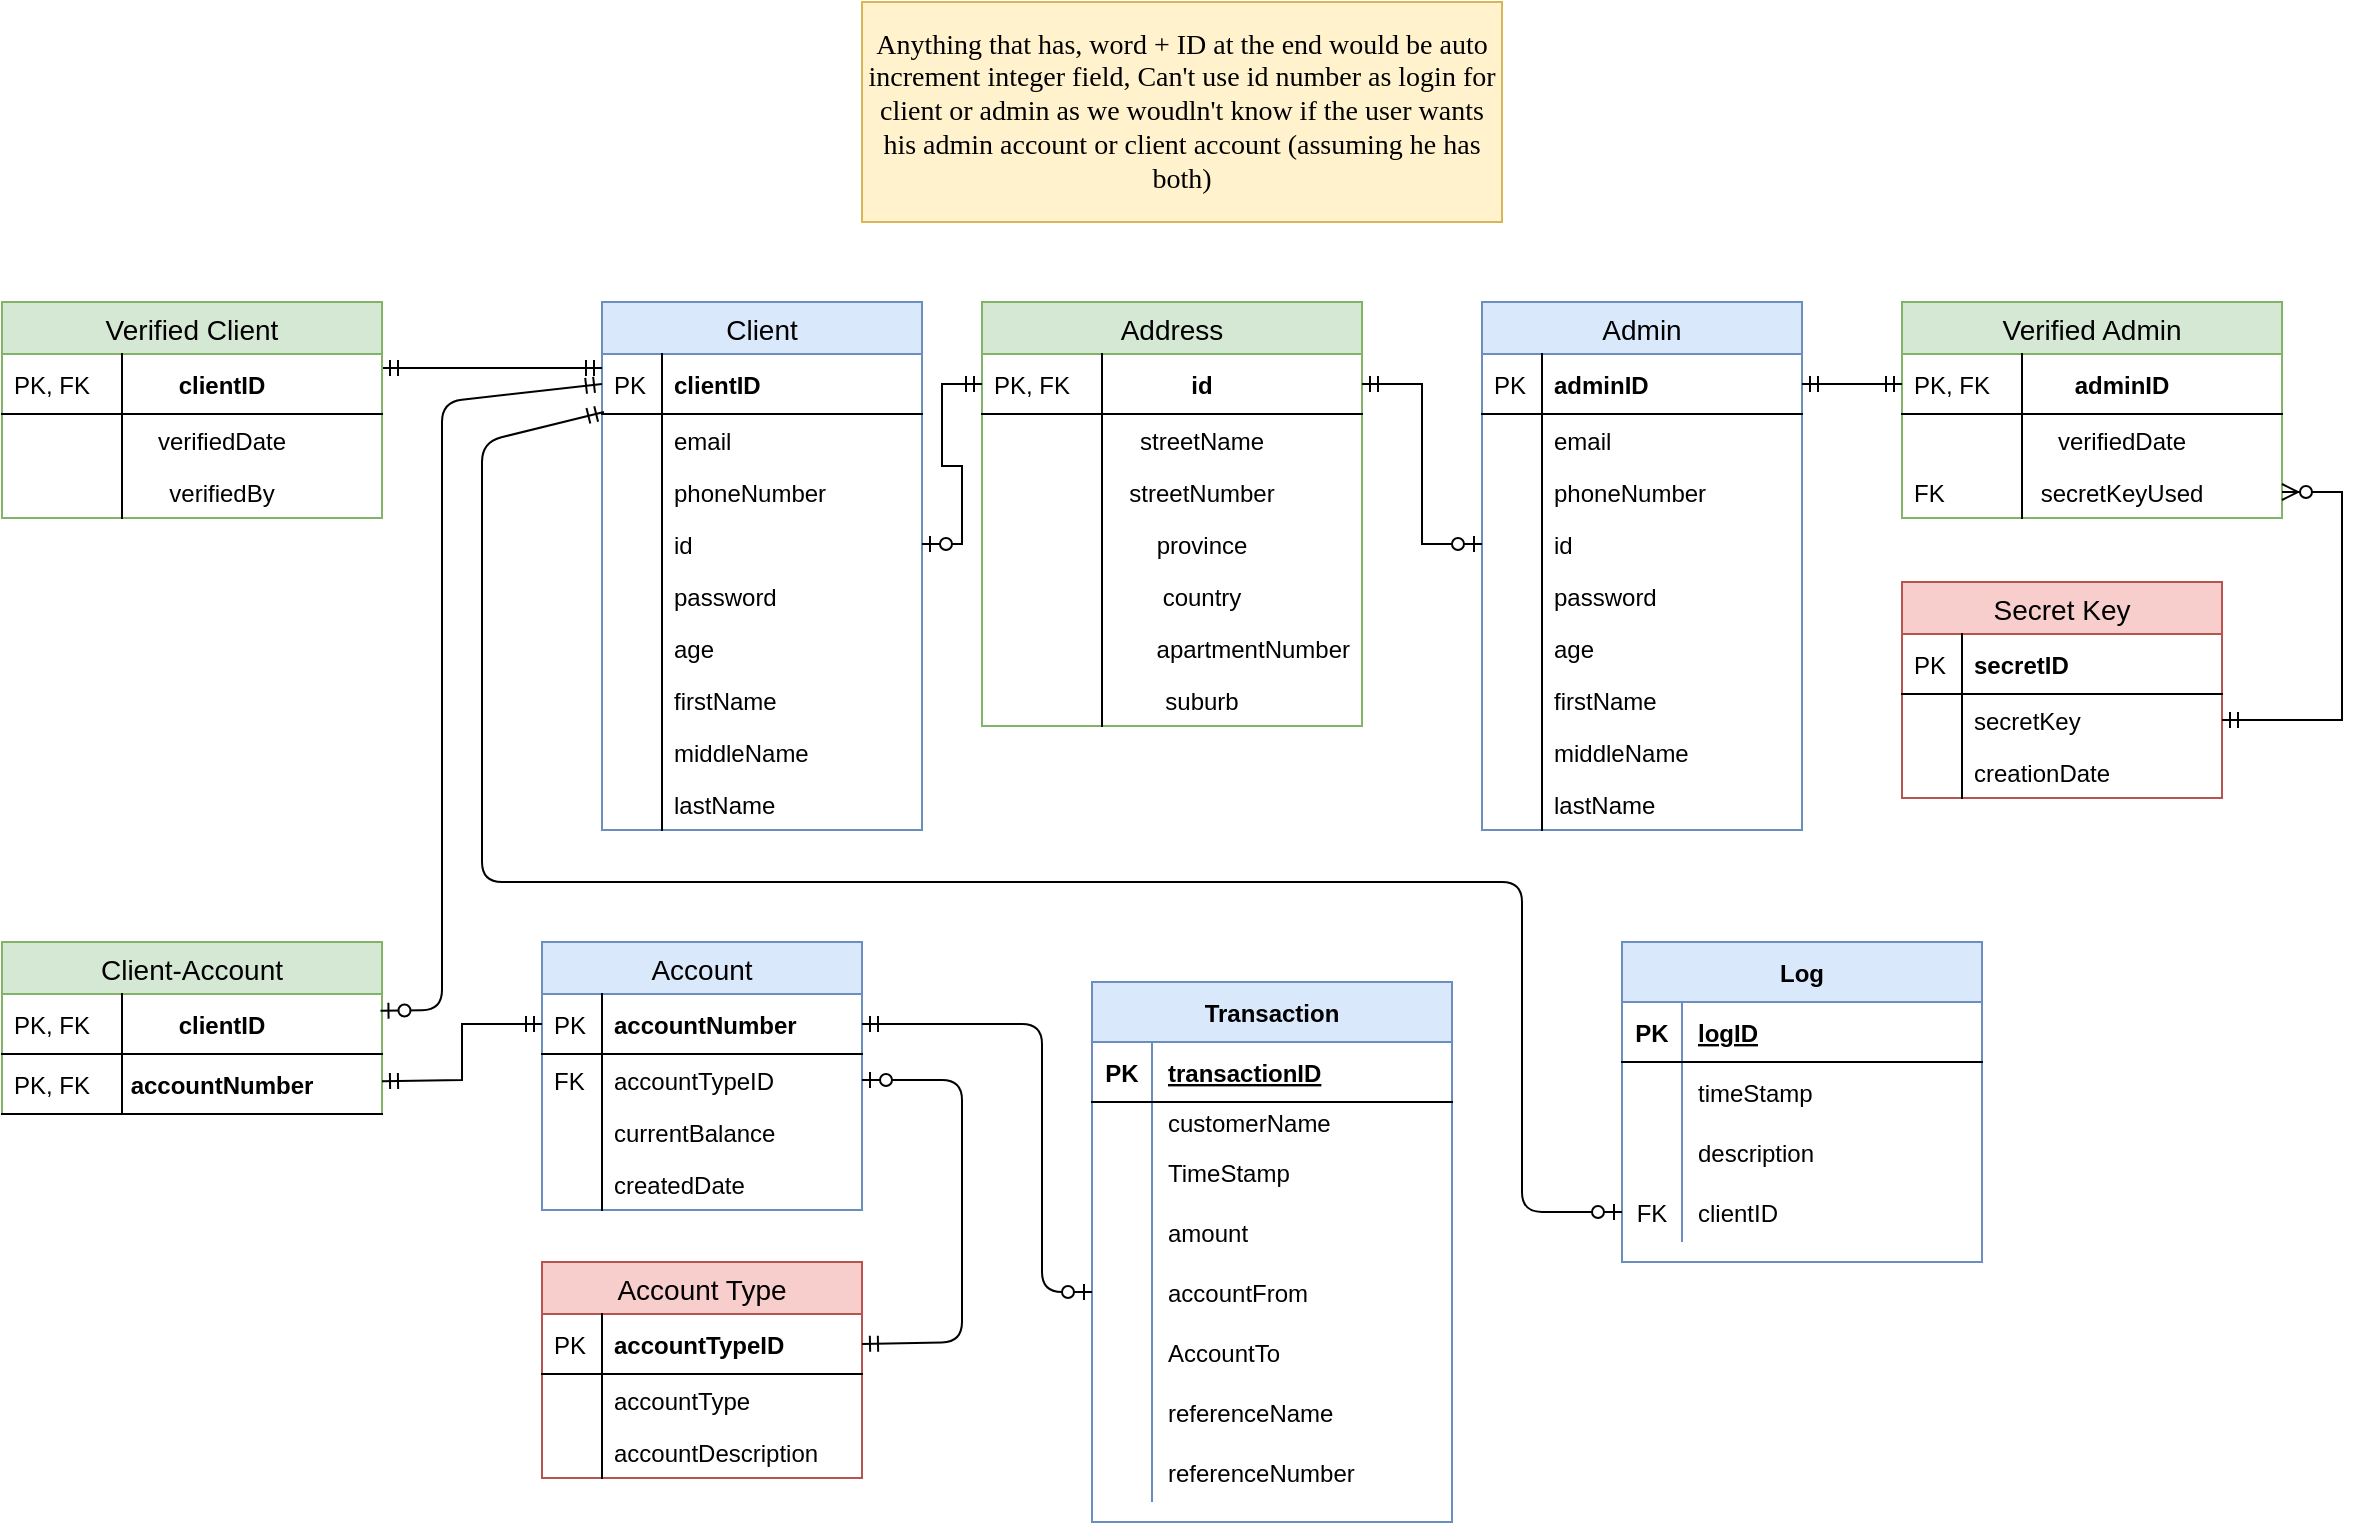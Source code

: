 <mxfile version="14.7.0" type="device"><diagram id="rlhbWHCO26YLHQ6rnHxe" name="Page-1"><mxGraphModel dx="1718" dy="1582" grid="1" gridSize="10" guides="1" tooltips="1" connect="1" arrows="1" fold="1" page="1" pageScale="1" pageWidth="850" pageHeight="1100" math="0" shadow="0"><root><mxCell id="0"/><mxCell id="1" parent="0"/><mxCell id="qeu22EVPY_Uh3PlNuSj2-2" value="Client" style="swimlane;fontStyle=0;childLayout=stackLayout;horizontal=1;startSize=26;fillColor=#dae8fc;horizontalStack=0;resizeParent=1;resizeParentMax=0;resizeLast=0;collapsible=1;marginBottom=0;swimlaneFillColor=#ffffff;align=center;fontSize=14;strokeColor=#6c8ebf;" parent="1" vertex="1"><mxGeometry x="90" y="110" width="160" height="264" as="geometry"/></mxCell><mxCell id="qeu22EVPY_Uh3PlNuSj2-3" value="clientID" style="shape=partialRectangle;top=0;left=0;right=0;bottom=1;align=left;verticalAlign=middle;fillColor=none;spacingLeft=34;spacingRight=4;overflow=hidden;rotatable=0;points=[[0,0.5],[1,0.5]];portConstraint=eastwest;dropTarget=0;fontStyle=1;fontSize=12;" parent="qeu22EVPY_Uh3PlNuSj2-2" vertex="1"><mxGeometry y="26" width="160" height="30" as="geometry"/></mxCell><mxCell id="qeu22EVPY_Uh3PlNuSj2-4" value="PK" style="shape=partialRectangle;top=0;left=0;bottom=0;fillColor=none;align=left;verticalAlign=middle;spacingLeft=4;spacingRight=4;overflow=hidden;rotatable=0;points=[];portConstraint=eastwest;part=1;fontSize=12;" parent="qeu22EVPY_Uh3PlNuSj2-3" vertex="1" connectable="0"><mxGeometry width="30" height="30" as="geometry"/></mxCell><mxCell id="qeu22EVPY_Uh3PlNuSj2-5" value="email" style="shape=partialRectangle;top=0;left=0;right=0;bottom=0;align=left;verticalAlign=top;fillColor=none;spacingLeft=34;spacingRight=4;overflow=hidden;rotatable=0;points=[[0,0.5],[1,0.5]];portConstraint=eastwest;dropTarget=0;fontSize=12;" parent="qeu22EVPY_Uh3PlNuSj2-2" vertex="1"><mxGeometry y="56" width="160" height="26" as="geometry"/></mxCell><mxCell id="qeu22EVPY_Uh3PlNuSj2-6" value="" style="shape=partialRectangle;top=0;left=0;bottom=0;fillColor=none;align=left;verticalAlign=top;spacingLeft=4;spacingRight=4;overflow=hidden;rotatable=0;points=[];portConstraint=eastwest;part=1;fontSize=12;" parent="qeu22EVPY_Uh3PlNuSj2-5" vertex="1" connectable="0"><mxGeometry width="30" height="26" as="geometry"/></mxCell><mxCell id="qeu22EVPY_Uh3PlNuSj2-125" value="phoneNumber" style="shape=partialRectangle;top=0;left=0;right=0;bottom=0;align=left;verticalAlign=top;fillColor=none;spacingLeft=34;spacingRight=4;overflow=hidden;rotatable=0;points=[[0,0.5],[1,0.5]];portConstraint=eastwest;dropTarget=0;fontSize=12;" parent="qeu22EVPY_Uh3PlNuSj2-2" vertex="1"><mxGeometry y="82" width="160" height="26" as="geometry"/></mxCell><mxCell id="qeu22EVPY_Uh3PlNuSj2-126" value="" style="shape=partialRectangle;top=0;left=0;bottom=0;fillColor=none;align=left;verticalAlign=top;spacingLeft=4;spacingRight=4;overflow=hidden;rotatable=0;points=[];portConstraint=eastwest;part=1;fontSize=12;" parent="qeu22EVPY_Uh3PlNuSj2-125" vertex="1" connectable="0"><mxGeometry width="30" height="26" as="geometry"/></mxCell><mxCell id="qeu22EVPY_Uh3PlNuSj2-7" value="id" style="shape=partialRectangle;top=0;left=0;right=0;bottom=0;align=left;verticalAlign=top;fillColor=none;spacingLeft=34;spacingRight=4;overflow=hidden;rotatable=0;points=[[0,0.5],[1,0.5]];portConstraint=eastwest;dropTarget=0;fontSize=12;" parent="qeu22EVPY_Uh3PlNuSj2-2" vertex="1"><mxGeometry y="108" width="160" height="26" as="geometry"/></mxCell><mxCell id="qeu22EVPY_Uh3PlNuSj2-8" value="" style="shape=partialRectangle;top=0;left=0;bottom=0;fillColor=none;align=left;verticalAlign=top;spacingLeft=4;spacingRight=4;overflow=hidden;rotatable=0;points=[];portConstraint=eastwest;part=1;fontSize=12;" parent="qeu22EVPY_Uh3PlNuSj2-7" vertex="1" connectable="0"><mxGeometry width="30" height="26" as="geometry"/></mxCell><mxCell id="qeu22EVPY_Uh3PlNuSj2-9" value="password&#10;" style="shape=partialRectangle;top=0;left=0;right=0;bottom=0;align=left;verticalAlign=top;fillColor=none;spacingLeft=34;spacingRight=4;overflow=hidden;rotatable=0;points=[[0,0.5],[1,0.5]];portConstraint=eastwest;dropTarget=0;fontSize=12;" parent="qeu22EVPY_Uh3PlNuSj2-2" vertex="1"><mxGeometry y="134" width="160" height="26" as="geometry"/></mxCell><mxCell id="qeu22EVPY_Uh3PlNuSj2-10" value="" style="shape=partialRectangle;top=0;left=0;bottom=0;fillColor=none;align=left;verticalAlign=top;spacingLeft=4;spacingRight=4;overflow=hidden;rotatable=0;points=[];portConstraint=eastwest;part=1;fontSize=12;" parent="qeu22EVPY_Uh3PlNuSj2-9" vertex="1" connectable="0"><mxGeometry width="30" height="26" as="geometry"/></mxCell><mxCell id="qeu22EVPY_Uh3PlNuSj2-13" value="age" style="shape=partialRectangle;top=0;left=0;right=0;bottom=0;align=left;verticalAlign=top;fillColor=none;spacingLeft=34;spacingRight=4;overflow=hidden;rotatable=0;points=[[0,0.5],[1,0.5]];portConstraint=eastwest;dropTarget=0;fontSize=12;" parent="qeu22EVPY_Uh3PlNuSj2-2" vertex="1"><mxGeometry y="160" width="160" height="26" as="geometry"/></mxCell><mxCell id="qeu22EVPY_Uh3PlNuSj2-14" value="" style="shape=partialRectangle;top=0;left=0;bottom=0;fillColor=none;align=left;verticalAlign=top;spacingLeft=4;spacingRight=4;overflow=hidden;rotatable=0;points=[];portConstraint=eastwest;part=1;fontSize=12;" parent="qeu22EVPY_Uh3PlNuSj2-13" vertex="1" connectable="0"><mxGeometry width="30" height="26" as="geometry"/></mxCell><mxCell id="qeu22EVPY_Uh3PlNuSj2-15" value="firstName" style="shape=partialRectangle;top=0;left=0;right=0;bottom=0;align=left;verticalAlign=top;fillColor=none;spacingLeft=34;spacingRight=4;overflow=hidden;rotatable=0;points=[[0,0.5],[1,0.5]];portConstraint=eastwest;dropTarget=0;fontSize=12;" parent="qeu22EVPY_Uh3PlNuSj2-2" vertex="1"><mxGeometry y="186" width="160" height="26" as="geometry"/></mxCell><mxCell id="qeu22EVPY_Uh3PlNuSj2-16" value="" style="shape=partialRectangle;top=0;left=0;bottom=0;fillColor=none;align=left;verticalAlign=top;spacingLeft=4;spacingRight=4;overflow=hidden;rotatable=0;points=[];portConstraint=eastwest;part=1;fontSize=12;" parent="qeu22EVPY_Uh3PlNuSj2-15" vertex="1" connectable="0"><mxGeometry width="30" height="26" as="geometry"/></mxCell><mxCell id="qeu22EVPY_Uh3PlNuSj2-17" value="middleName" style="shape=partialRectangle;top=0;left=0;right=0;bottom=0;align=left;verticalAlign=top;fillColor=none;spacingLeft=34;spacingRight=4;overflow=hidden;rotatable=0;points=[[0,0.5],[1,0.5]];portConstraint=eastwest;dropTarget=0;fontSize=12;" parent="qeu22EVPY_Uh3PlNuSj2-2" vertex="1"><mxGeometry y="212" width="160" height="26" as="geometry"/></mxCell><mxCell id="qeu22EVPY_Uh3PlNuSj2-18" value="" style="shape=partialRectangle;top=0;left=0;bottom=0;fillColor=none;align=left;verticalAlign=top;spacingLeft=4;spacingRight=4;overflow=hidden;rotatable=0;points=[];portConstraint=eastwest;part=1;fontSize=12;" parent="qeu22EVPY_Uh3PlNuSj2-17" vertex="1" connectable="0"><mxGeometry width="30" height="26" as="geometry"/></mxCell><mxCell id="qeu22EVPY_Uh3PlNuSj2-19" value="lastName" style="shape=partialRectangle;top=0;left=0;right=0;bottom=0;align=left;verticalAlign=top;fillColor=none;spacingLeft=34;spacingRight=4;overflow=hidden;rotatable=0;points=[[0,0.5],[1,0.5]];portConstraint=eastwest;dropTarget=0;fontSize=12;" parent="qeu22EVPY_Uh3PlNuSj2-2" vertex="1"><mxGeometry y="238" width="160" height="26" as="geometry"/></mxCell><mxCell id="qeu22EVPY_Uh3PlNuSj2-20" value="" style="shape=partialRectangle;top=0;left=0;bottom=0;fillColor=none;align=left;verticalAlign=top;spacingLeft=4;spacingRight=4;overflow=hidden;rotatable=0;points=[];portConstraint=eastwest;part=1;fontSize=12;" parent="qeu22EVPY_Uh3PlNuSj2-19" vertex="1" connectable="0"><mxGeometry width="30" height="26" as="geometry"/></mxCell><mxCell id="qeu22EVPY_Uh3PlNuSj2-21" value="Address" style="swimlane;fontStyle=0;childLayout=stackLayout;horizontal=1;startSize=26;fillColor=#d5e8d4;horizontalStack=0;resizeParent=1;resizeParentMax=0;resizeLast=0;collapsible=1;marginBottom=0;swimlaneFillColor=#ffffff;align=center;fontSize=14;strokeColor=#82b366;" parent="1" vertex="1"><mxGeometry x="280" y="110" width="190" height="212" as="geometry"/></mxCell><mxCell id="qeu22EVPY_Uh3PlNuSj2-22" value="id" style="shape=partialRectangle;top=0;left=0;right=0;bottom=1;align=center;verticalAlign=middle;fillColor=none;spacingLeft=34;spacingRight=4;overflow=hidden;rotatable=0;points=[[0,0.5],[1,0.5]];portConstraint=eastwest;dropTarget=0;fontStyle=1;fontSize=12;" parent="qeu22EVPY_Uh3PlNuSj2-21" vertex="1"><mxGeometry y="26" width="190" height="30" as="geometry"/></mxCell><mxCell id="qeu22EVPY_Uh3PlNuSj2-23" value="PK, FK" style="shape=partialRectangle;top=0;left=0;bottom=0;fillColor=none;align=left;verticalAlign=middle;spacingLeft=4;spacingRight=4;overflow=hidden;rotatable=0;points=[];portConstraint=eastwest;part=1;fontSize=12;" parent="qeu22EVPY_Uh3PlNuSj2-22" vertex="1" connectable="0"><mxGeometry width="60" height="30" as="geometry"/></mxCell><mxCell id="qeu22EVPY_Uh3PlNuSj2-24" value="streetName&#10;" style="shape=partialRectangle;top=0;left=0;right=0;bottom=0;align=center;verticalAlign=top;fillColor=none;spacingLeft=34;spacingRight=4;overflow=hidden;rotatable=0;points=[[0,0.5],[1,0.5]];portConstraint=eastwest;dropTarget=0;fontSize=12;" parent="qeu22EVPY_Uh3PlNuSj2-21" vertex="1"><mxGeometry y="56" width="190" height="26" as="geometry"/></mxCell><mxCell id="qeu22EVPY_Uh3PlNuSj2-25" value="" style="shape=partialRectangle;top=0;left=0;bottom=0;fillColor=none;align=left;verticalAlign=top;spacingLeft=4;spacingRight=4;overflow=hidden;rotatable=0;points=[];portConstraint=eastwest;part=1;fontSize=12;" parent="qeu22EVPY_Uh3PlNuSj2-24" vertex="1" connectable="0"><mxGeometry width="60" height="26" as="geometry"/></mxCell><mxCell id="qeu22EVPY_Uh3PlNuSj2-43" value="streetNumber" style="shape=partialRectangle;top=0;left=0;right=0;bottom=0;align=center;verticalAlign=top;fillColor=none;spacingLeft=34;spacingRight=4;overflow=hidden;rotatable=0;points=[[0,0.5],[1,0.5]];portConstraint=eastwest;dropTarget=0;fontSize=12;" parent="qeu22EVPY_Uh3PlNuSj2-21" vertex="1"><mxGeometry y="82" width="190" height="26" as="geometry"/></mxCell><mxCell id="qeu22EVPY_Uh3PlNuSj2-44" value="" style="shape=partialRectangle;top=0;left=0;bottom=0;fillColor=none;align=left;verticalAlign=top;spacingLeft=4;spacingRight=4;overflow=hidden;rotatable=0;points=[];portConstraint=eastwest;part=1;fontSize=12;" parent="qeu22EVPY_Uh3PlNuSj2-43" vertex="1" connectable="0"><mxGeometry width="60" height="26" as="geometry"/></mxCell><mxCell id="qeu22EVPY_Uh3PlNuSj2-45" value="province" style="shape=partialRectangle;top=0;left=0;right=0;bottom=0;align=center;verticalAlign=top;fillColor=none;spacingLeft=34;spacingRight=4;overflow=hidden;rotatable=0;points=[[0,0.5],[1,0.5]];portConstraint=eastwest;dropTarget=0;fontSize=12;" parent="qeu22EVPY_Uh3PlNuSj2-21" vertex="1"><mxGeometry y="108" width="190" height="26" as="geometry"/></mxCell><mxCell id="qeu22EVPY_Uh3PlNuSj2-46" value="" style="shape=partialRectangle;top=0;left=0;bottom=0;fillColor=none;align=left;verticalAlign=top;spacingLeft=4;spacingRight=4;overflow=hidden;rotatable=0;points=[];portConstraint=eastwest;part=1;fontSize=12;" parent="qeu22EVPY_Uh3PlNuSj2-45" vertex="1" connectable="0"><mxGeometry width="60" height="26" as="geometry"/></mxCell><mxCell id="qeu22EVPY_Uh3PlNuSj2-47" value="country" style="shape=partialRectangle;top=0;left=0;right=0;bottom=0;align=center;verticalAlign=top;fillColor=none;spacingLeft=34;spacingRight=4;overflow=hidden;rotatable=0;points=[[0,0.5],[1,0.5]];portConstraint=eastwest;dropTarget=0;fontSize=12;" parent="qeu22EVPY_Uh3PlNuSj2-21" vertex="1"><mxGeometry y="134" width="190" height="26" as="geometry"/></mxCell><mxCell id="qeu22EVPY_Uh3PlNuSj2-48" value="" style="shape=partialRectangle;top=0;left=0;bottom=0;fillColor=none;align=left;verticalAlign=top;spacingLeft=4;spacingRight=4;overflow=hidden;rotatable=0;points=[];portConstraint=eastwest;part=1;fontSize=12;" parent="qeu22EVPY_Uh3PlNuSj2-47" vertex="1" connectable="0"><mxGeometry width="60" height="26" as="geometry"/></mxCell><mxCell id="qeu22EVPY_Uh3PlNuSj2-49" value="apartmentNumber" style="shape=partialRectangle;top=0;left=0;right=0;bottom=0;align=right;verticalAlign=top;fillColor=none;spacingLeft=34;spacingRight=4;overflow=hidden;rotatable=0;points=[[0,0.5],[1,0.5]];portConstraint=eastwest;dropTarget=0;fontSize=12;" parent="qeu22EVPY_Uh3PlNuSj2-21" vertex="1"><mxGeometry y="160" width="190" height="26" as="geometry"/></mxCell><mxCell id="qeu22EVPY_Uh3PlNuSj2-50" value="" style="shape=partialRectangle;top=0;left=0;bottom=0;fillColor=none;align=left;verticalAlign=top;spacingLeft=4;spacingRight=4;overflow=hidden;rotatable=0;points=[];portConstraint=eastwest;part=1;fontSize=12;" parent="qeu22EVPY_Uh3PlNuSj2-49" vertex="1" connectable="0"><mxGeometry width="60" height="26" as="geometry"/></mxCell><mxCell id="5GIPRN6ukvB4GxoB2Iz9-3" value="suburb" style="shape=partialRectangle;top=0;left=0;right=0;bottom=0;align=center;verticalAlign=top;fillColor=none;spacingLeft=34;spacingRight=4;overflow=hidden;rotatable=0;points=[[0,0.5],[1,0.5]];portConstraint=eastwest;dropTarget=0;fontSize=12;" parent="qeu22EVPY_Uh3PlNuSj2-21" vertex="1"><mxGeometry y="186" width="190" height="26" as="geometry"/></mxCell><mxCell id="5GIPRN6ukvB4GxoB2Iz9-4" value="" style="shape=partialRectangle;top=0;left=0;bottom=0;fillColor=none;align=left;verticalAlign=top;spacingLeft=4;spacingRight=4;overflow=hidden;rotatable=0;points=[];portConstraint=eastwest;part=1;fontSize=12;" parent="5GIPRN6ukvB4GxoB2Iz9-3" vertex="1" connectable="0"><mxGeometry width="60" height="26" as="geometry"/></mxCell><mxCell id="qeu22EVPY_Uh3PlNuSj2-40" style="edgeStyle=orthogonalEdgeStyle;rounded=0;orthogonalLoop=1;jettySize=auto;html=1;entryX=0;entryY=0.5;entryDx=0;entryDy=0;endArrow=ERmandOne;endFill=0;startArrow=ERzeroToOne;startFill=1;" parent="1" source="qeu22EVPY_Uh3PlNuSj2-7" target="qeu22EVPY_Uh3PlNuSj2-22" edge="1"><mxGeometry relative="1" as="geometry"/></mxCell><mxCell id="qeu22EVPY_Uh3PlNuSj2-51" value="Admin" style="swimlane;fontStyle=0;childLayout=stackLayout;horizontal=1;startSize=26;fillColor=#dae8fc;horizontalStack=0;resizeParent=1;resizeParentMax=0;resizeLast=0;collapsible=1;marginBottom=0;swimlaneFillColor=#ffffff;align=center;fontSize=14;strokeColor=#6c8ebf;" parent="1" vertex="1"><mxGeometry x="530" y="110" width="160" height="264" as="geometry"/></mxCell><mxCell id="qeu22EVPY_Uh3PlNuSj2-52" value="adminID" style="shape=partialRectangle;top=0;left=0;right=0;bottom=1;align=left;verticalAlign=middle;fillColor=none;spacingLeft=34;spacingRight=4;overflow=hidden;rotatable=0;points=[[0,0.5],[1,0.5]];portConstraint=eastwest;dropTarget=0;fontStyle=1;fontSize=12;" parent="qeu22EVPY_Uh3PlNuSj2-51" vertex="1"><mxGeometry y="26" width="160" height="30" as="geometry"/></mxCell><mxCell id="qeu22EVPY_Uh3PlNuSj2-53" value="PK" style="shape=partialRectangle;top=0;left=0;bottom=0;fillColor=none;align=left;verticalAlign=middle;spacingLeft=4;spacingRight=4;overflow=hidden;rotatable=0;points=[];portConstraint=eastwest;part=1;fontSize=12;" parent="qeu22EVPY_Uh3PlNuSj2-52" vertex="1" connectable="0"><mxGeometry width="30" height="30" as="geometry"/></mxCell><mxCell id="qeu22EVPY_Uh3PlNuSj2-54" value="email" style="shape=partialRectangle;top=0;left=0;right=0;bottom=0;align=left;verticalAlign=top;fillColor=none;spacingLeft=34;spacingRight=4;overflow=hidden;rotatable=0;points=[[0,0.5],[1,0.5]];portConstraint=eastwest;dropTarget=0;fontSize=12;" parent="qeu22EVPY_Uh3PlNuSj2-51" vertex="1"><mxGeometry y="56" width="160" height="26" as="geometry"/></mxCell><mxCell id="qeu22EVPY_Uh3PlNuSj2-55" value="" style="shape=partialRectangle;top=0;left=0;bottom=0;fillColor=none;align=left;verticalAlign=top;spacingLeft=4;spacingRight=4;overflow=hidden;rotatable=0;points=[];portConstraint=eastwest;part=1;fontSize=12;" parent="qeu22EVPY_Uh3PlNuSj2-54" vertex="1" connectable="0"><mxGeometry width="30" height="26" as="geometry"/></mxCell><mxCell id="qeu22EVPY_Uh3PlNuSj2-127" value="phoneNumber" style="shape=partialRectangle;top=0;left=0;right=0;bottom=0;align=left;verticalAlign=top;fillColor=none;spacingLeft=34;spacingRight=4;overflow=hidden;rotatable=0;points=[[0,0.5],[1,0.5]];portConstraint=eastwest;dropTarget=0;fontSize=12;" parent="qeu22EVPY_Uh3PlNuSj2-51" vertex="1"><mxGeometry y="82" width="160" height="26" as="geometry"/></mxCell><mxCell id="qeu22EVPY_Uh3PlNuSj2-128" value="" style="shape=partialRectangle;top=0;left=0;bottom=0;fillColor=none;align=left;verticalAlign=top;spacingLeft=4;spacingRight=4;overflow=hidden;rotatable=0;points=[];portConstraint=eastwest;part=1;fontSize=12;" parent="qeu22EVPY_Uh3PlNuSj2-127" vertex="1" connectable="0"><mxGeometry width="30" height="26" as="geometry"/></mxCell><mxCell id="qeu22EVPY_Uh3PlNuSj2-56" value="id" style="shape=partialRectangle;top=0;left=0;right=0;bottom=0;align=left;verticalAlign=top;fillColor=none;spacingLeft=34;spacingRight=4;overflow=hidden;rotatable=0;points=[[0,0.5],[1,0.5]];portConstraint=eastwest;dropTarget=0;fontSize=12;" parent="qeu22EVPY_Uh3PlNuSj2-51" vertex="1"><mxGeometry y="108" width="160" height="26" as="geometry"/></mxCell><mxCell id="qeu22EVPY_Uh3PlNuSj2-57" value="" style="shape=partialRectangle;top=0;left=0;bottom=0;fillColor=none;align=left;verticalAlign=top;spacingLeft=4;spacingRight=4;overflow=hidden;rotatable=0;points=[];portConstraint=eastwest;part=1;fontSize=12;" parent="qeu22EVPY_Uh3PlNuSj2-56" vertex="1" connectable="0"><mxGeometry width="30" height="26" as="geometry"/></mxCell><mxCell id="qeu22EVPY_Uh3PlNuSj2-58" value="password&#10;" style="shape=partialRectangle;top=0;left=0;right=0;bottom=0;align=left;verticalAlign=top;fillColor=none;spacingLeft=34;spacingRight=4;overflow=hidden;rotatable=0;points=[[0,0.5],[1,0.5]];portConstraint=eastwest;dropTarget=0;fontSize=12;" parent="qeu22EVPY_Uh3PlNuSj2-51" vertex="1"><mxGeometry y="134" width="160" height="26" as="geometry"/></mxCell><mxCell id="qeu22EVPY_Uh3PlNuSj2-59" value="" style="shape=partialRectangle;top=0;left=0;bottom=0;fillColor=none;align=left;verticalAlign=top;spacingLeft=4;spacingRight=4;overflow=hidden;rotatable=0;points=[];portConstraint=eastwest;part=1;fontSize=12;" parent="qeu22EVPY_Uh3PlNuSj2-58" vertex="1" connectable="0"><mxGeometry width="30" height="26" as="geometry"/></mxCell><mxCell id="qeu22EVPY_Uh3PlNuSj2-60" value="age" style="shape=partialRectangle;top=0;left=0;right=0;bottom=0;align=left;verticalAlign=top;fillColor=none;spacingLeft=34;spacingRight=4;overflow=hidden;rotatable=0;points=[[0,0.5],[1,0.5]];portConstraint=eastwest;dropTarget=0;fontSize=12;" parent="qeu22EVPY_Uh3PlNuSj2-51" vertex="1"><mxGeometry y="160" width="160" height="26" as="geometry"/></mxCell><mxCell id="qeu22EVPY_Uh3PlNuSj2-61" value="" style="shape=partialRectangle;top=0;left=0;bottom=0;fillColor=none;align=left;verticalAlign=top;spacingLeft=4;spacingRight=4;overflow=hidden;rotatable=0;points=[];portConstraint=eastwest;part=1;fontSize=12;" parent="qeu22EVPY_Uh3PlNuSj2-60" vertex="1" connectable="0"><mxGeometry width="30" height="26" as="geometry"/></mxCell><mxCell id="qeu22EVPY_Uh3PlNuSj2-62" value="firstName" style="shape=partialRectangle;top=0;left=0;right=0;bottom=0;align=left;verticalAlign=top;fillColor=none;spacingLeft=34;spacingRight=4;overflow=hidden;rotatable=0;points=[[0,0.5],[1,0.5]];portConstraint=eastwest;dropTarget=0;fontSize=12;" parent="qeu22EVPY_Uh3PlNuSj2-51" vertex="1"><mxGeometry y="186" width="160" height="26" as="geometry"/></mxCell><mxCell id="qeu22EVPY_Uh3PlNuSj2-63" value="" style="shape=partialRectangle;top=0;left=0;bottom=0;fillColor=none;align=left;verticalAlign=top;spacingLeft=4;spacingRight=4;overflow=hidden;rotatable=0;points=[];portConstraint=eastwest;part=1;fontSize=12;" parent="qeu22EVPY_Uh3PlNuSj2-62" vertex="1" connectable="0"><mxGeometry width="30" height="26" as="geometry"/></mxCell><mxCell id="qeu22EVPY_Uh3PlNuSj2-64" value="middleName" style="shape=partialRectangle;top=0;left=0;right=0;bottom=0;align=left;verticalAlign=top;fillColor=none;spacingLeft=34;spacingRight=4;overflow=hidden;rotatable=0;points=[[0,0.5],[1,0.5]];portConstraint=eastwest;dropTarget=0;fontSize=12;" parent="qeu22EVPY_Uh3PlNuSj2-51" vertex="1"><mxGeometry y="212" width="160" height="26" as="geometry"/></mxCell><mxCell id="qeu22EVPY_Uh3PlNuSj2-65" value="" style="shape=partialRectangle;top=0;left=0;bottom=0;fillColor=none;align=left;verticalAlign=top;spacingLeft=4;spacingRight=4;overflow=hidden;rotatable=0;points=[];portConstraint=eastwest;part=1;fontSize=12;" parent="qeu22EVPY_Uh3PlNuSj2-64" vertex="1" connectable="0"><mxGeometry width="30" height="26" as="geometry"/></mxCell><mxCell id="qeu22EVPY_Uh3PlNuSj2-66" value="lastName" style="shape=partialRectangle;top=0;left=0;right=0;bottom=0;align=left;verticalAlign=top;fillColor=none;spacingLeft=34;spacingRight=4;overflow=hidden;rotatable=0;points=[[0,0.5],[1,0.5]];portConstraint=eastwest;dropTarget=0;fontSize=12;" parent="qeu22EVPY_Uh3PlNuSj2-51" vertex="1"><mxGeometry y="238" width="160" height="26" as="geometry"/></mxCell><mxCell id="qeu22EVPY_Uh3PlNuSj2-67" value="" style="shape=partialRectangle;top=0;left=0;bottom=0;fillColor=none;align=left;verticalAlign=top;spacingLeft=4;spacingRight=4;overflow=hidden;rotatable=0;points=[];portConstraint=eastwest;part=1;fontSize=12;" parent="qeu22EVPY_Uh3PlNuSj2-66" vertex="1" connectable="0"><mxGeometry width="30" height="26" as="geometry"/></mxCell><mxCell id="qeu22EVPY_Uh3PlNuSj2-72" style="edgeStyle=orthogonalEdgeStyle;rounded=0;orthogonalLoop=1;jettySize=auto;html=1;entryX=1;entryY=0.5;entryDx=0;entryDy=0;startArrow=ERzeroToOne;startFill=1;endArrow=ERmandOne;endFill=0;" parent="1" source="qeu22EVPY_Uh3PlNuSj2-56" target="qeu22EVPY_Uh3PlNuSj2-22" edge="1"><mxGeometry relative="1" as="geometry"/></mxCell><mxCell id="qeu22EVPY_Uh3PlNuSj2-87" value="Verified Admin" style="swimlane;fontStyle=0;childLayout=stackLayout;horizontal=1;startSize=26;fillColor=#d5e8d4;horizontalStack=0;resizeParent=1;resizeParentMax=0;resizeLast=0;collapsible=1;marginBottom=0;swimlaneFillColor=#ffffff;align=center;fontSize=14;strokeColor=#82b366;" parent="1" vertex="1"><mxGeometry x="740" y="110" width="190" height="108" as="geometry"/></mxCell><mxCell id="qeu22EVPY_Uh3PlNuSj2-88" value="adminID" style="shape=partialRectangle;top=0;left=0;right=0;bottom=1;align=center;verticalAlign=middle;fillColor=none;spacingLeft=34;spacingRight=4;overflow=hidden;rotatable=0;points=[[0,0.5],[1,0.5]];portConstraint=eastwest;dropTarget=0;fontStyle=1;fontSize=12;" parent="qeu22EVPY_Uh3PlNuSj2-87" vertex="1"><mxGeometry y="26" width="190" height="30" as="geometry"/></mxCell><mxCell id="qeu22EVPY_Uh3PlNuSj2-89" value="PK, FK" style="shape=partialRectangle;top=0;left=0;bottom=0;fillColor=none;align=left;verticalAlign=middle;spacingLeft=4;spacingRight=4;overflow=hidden;rotatable=0;points=[];portConstraint=eastwest;part=1;fontSize=12;" parent="qeu22EVPY_Uh3PlNuSj2-88" vertex="1" connectable="0"><mxGeometry width="60" height="30" as="geometry"/></mxCell><mxCell id="qeu22EVPY_Uh3PlNuSj2-90" value="verifiedDate" style="shape=partialRectangle;top=0;left=0;right=0;bottom=0;align=center;verticalAlign=top;fillColor=none;spacingLeft=34;spacingRight=4;overflow=hidden;rotatable=0;points=[[0,0.5],[1,0.5]];portConstraint=eastwest;dropTarget=0;fontSize=12;" parent="qeu22EVPY_Uh3PlNuSj2-87" vertex="1"><mxGeometry y="56" width="190" height="26" as="geometry"/></mxCell><mxCell id="qeu22EVPY_Uh3PlNuSj2-91" value="" style="shape=partialRectangle;top=0;left=0;bottom=0;fillColor=none;align=left;verticalAlign=top;spacingLeft=4;spacingRight=4;overflow=hidden;rotatable=0;points=[];portConstraint=eastwest;part=1;fontSize=12;" parent="qeu22EVPY_Uh3PlNuSj2-90" vertex="1" connectable="0"><mxGeometry width="60" height="26" as="geometry"/></mxCell><mxCell id="qeu22EVPY_Uh3PlNuSj2-92" value="secretKeyUsed" style="shape=partialRectangle;top=0;left=0;right=0;bottom=0;align=center;verticalAlign=top;fillColor=none;spacingLeft=34;spacingRight=4;overflow=hidden;rotatable=0;points=[[0,0.5],[1,0.5]];portConstraint=eastwest;dropTarget=0;fontSize=12;" parent="qeu22EVPY_Uh3PlNuSj2-87" vertex="1"><mxGeometry y="82" width="190" height="26" as="geometry"/></mxCell><mxCell id="qeu22EVPY_Uh3PlNuSj2-93" value="FK" style="shape=partialRectangle;top=0;left=0;bottom=0;fillColor=none;align=left;verticalAlign=top;spacingLeft=4;spacingRight=4;overflow=hidden;rotatable=0;points=[];portConstraint=eastwest;part=1;fontSize=12;" parent="qeu22EVPY_Uh3PlNuSj2-92" vertex="1" connectable="0"><mxGeometry width="60" height="26" as="geometry"/></mxCell><mxCell id="qeu22EVPY_Uh3PlNuSj2-94" style="edgeStyle=orthogonalEdgeStyle;rounded=0;orthogonalLoop=1;jettySize=auto;html=1;entryX=1;entryY=0.5;entryDx=0;entryDy=0;startArrow=ERmandOne;startFill=0;endArrow=ERmandOne;endFill=0;" parent="1" source="qeu22EVPY_Uh3PlNuSj2-88" target="qeu22EVPY_Uh3PlNuSj2-52" edge="1"><mxGeometry relative="1" as="geometry"/></mxCell><mxCell id="qeu22EVPY_Uh3PlNuSj2-97" style="rounded=0;orthogonalLoop=1;jettySize=auto;html=1;exitX=1;exitY=0.5;exitDx=0;exitDy=0;entryX=0;entryY=0.233;entryDx=0;entryDy=0;startArrow=ERmandOne;startFill=0;endArrow=ERmandOne;endFill=0;entryPerimeter=0;" parent="1" edge="1" target="qeu22EVPY_Uh3PlNuSj2-3"><mxGeometry relative="1" as="geometry"><mxPoint x="-20" y="143" as="sourcePoint"/><mxPoint x="60" y="143" as="targetPoint"/></mxGeometry></mxCell><mxCell id="qeu22EVPY_Uh3PlNuSj2-98" value="Secret Key" style="swimlane;fontStyle=0;childLayout=stackLayout;horizontal=1;startSize=26;horizontalStack=0;resizeParent=1;resizeParentMax=0;resizeLast=0;collapsible=1;marginBottom=0;swimlaneFillColor=#ffffff;align=center;fontSize=14;fillColor=#f8cecc;strokeColor=#b85450;" parent="1" vertex="1"><mxGeometry x="740" y="250" width="160" height="108" as="geometry"/></mxCell><mxCell id="qeu22EVPY_Uh3PlNuSj2-99" value="secretID" style="shape=partialRectangle;top=0;left=0;right=0;bottom=1;align=left;verticalAlign=middle;fillColor=none;spacingLeft=34;spacingRight=4;overflow=hidden;rotatable=0;points=[[0,0.5],[1,0.5]];portConstraint=eastwest;dropTarget=0;fontStyle=1;fontSize=12;" parent="qeu22EVPY_Uh3PlNuSj2-98" vertex="1"><mxGeometry y="26" width="160" height="30" as="geometry"/></mxCell><mxCell id="qeu22EVPY_Uh3PlNuSj2-100" value="PK" style="shape=partialRectangle;top=0;left=0;bottom=0;fillColor=none;align=left;verticalAlign=middle;spacingLeft=4;spacingRight=4;overflow=hidden;rotatable=0;points=[];portConstraint=eastwest;part=1;fontSize=12;" parent="qeu22EVPY_Uh3PlNuSj2-99" vertex="1" connectable="0"><mxGeometry width="30" height="30" as="geometry"/></mxCell><mxCell id="qeu22EVPY_Uh3PlNuSj2-101" value="secretKey" style="shape=partialRectangle;top=0;left=0;right=0;bottom=0;align=left;verticalAlign=top;fillColor=none;spacingLeft=34;spacingRight=4;overflow=hidden;rotatable=0;points=[[0,0.5],[1,0.5]];portConstraint=eastwest;dropTarget=0;fontSize=12;" parent="qeu22EVPY_Uh3PlNuSj2-98" vertex="1"><mxGeometry y="56" width="160" height="26" as="geometry"/></mxCell><mxCell id="qeu22EVPY_Uh3PlNuSj2-102" value="" style="shape=partialRectangle;top=0;left=0;bottom=0;fillColor=none;align=left;verticalAlign=top;spacingLeft=4;spacingRight=4;overflow=hidden;rotatable=0;points=[];portConstraint=eastwest;part=1;fontSize=12;" parent="qeu22EVPY_Uh3PlNuSj2-101" vertex="1" connectable="0"><mxGeometry width="30" height="26" as="geometry"/></mxCell><mxCell id="qeu22EVPY_Uh3PlNuSj2-113" value="creationDate" style="shape=partialRectangle;top=0;left=0;right=0;bottom=0;align=left;verticalAlign=top;fillColor=none;spacingLeft=34;spacingRight=4;overflow=hidden;rotatable=0;points=[[0,0.5],[1,0.5]];portConstraint=eastwest;dropTarget=0;fontSize=12;" parent="qeu22EVPY_Uh3PlNuSj2-98" vertex="1"><mxGeometry y="82" width="160" height="26" as="geometry"/></mxCell><mxCell id="qeu22EVPY_Uh3PlNuSj2-114" value="" style="shape=partialRectangle;top=0;left=0;bottom=0;fillColor=none;align=left;verticalAlign=top;spacingLeft=4;spacingRight=4;overflow=hidden;rotatable=0;points=[];portConstraint=eastwest;part=1;fontSize=12;" parent="qeu22EVPY_Uh3PlNuSj2-113" vertex="1" connectable="0"><mxGeometry width="30" height="26" as="geometry"/></mxCell><mxCell id="qeu22EVPY_Uh3PlNuSj2-120" value="&lt;font face=&quot;Verdana&quot; style=&quot;font-size: 14px&quot;&gt;Anything that has, word + ID at the end would be auto increment integer field, Can't use id number as login for client or admin as we woudln't know if the user wants his admin account or client account (assuming he has both)&lt;/font&gt;" style="text;html=1;strokeColor=#d6b656;fillColor=#fff2cc;align=center;verticalAlign=middle;whiteSpace=wrap;rounded=0;" parent="1" vertex="1"><mxGeometry x="220" y="-40" width="320" height="110" as="geometry"/></mxCell><mxCell id="CO5hTwY8rDJIRxSroOLi-1" style="edgeStyle=none;rounded=0;orthogonalLoop=1;jettySize=auto;html=1;exitX=1;exitY=0.5;exitDx=0;exitDy=0;entryX=1;entryY=0.5;entryDx=0;entryDy=0;startArrow=ERzeroToMany;startFill=1;endArrow=ERmandOne;endFill=0;" parent="1" source="qeu22EVPY_Uh3PlNuSj2-92" target="qeu22EVPY_Uh3PlNuSj2-101" edge="1"><mxGeometry relative="1" as="geometry"><Array as="points"><mxPoint x="960" y="205"/><mxPoint x="960" y="319"/></Array></mxGeometry></mxCell><mxCell id="qeu22EVPY_Uh3PlNuSj2-73" value="Verified Client" style="swimlane;fontStyle=0;childLayout=stackLayout;horizontal=1;startSize=26;fillColor=#d5e8d4;horizontalStack=0;resizeParent=1;resizeParentMax=0;resizeLast=0;collapsible=1;marginBottom=0;swimlaneFillColor=#ffffff;align=center;fontSize=14;strokeColor=#82b366;" parent="1" vertex="1"><mxGeometry x="-210" y="110" width="190" height="108" as="geometry"/></mxCell><mxCell id="qeu22EVPY_Uh3PlNuSj2-74" value="clientID" style="shape=partialRectangle;top=0;left=0;right=0;bottom=1;align=center;verticalAlign=middle;fillColor=none;spacingLeft=34;spacingRight=4;overflow=hidden;rotatable=0;points=[[0,0.5],[1,0.5]];portConstraint=eastwest;dropTarget=0;fontStyle=1;fontSize=12;" parent="qeu22EVPY_Uh3PlNuSj2-73" vertex="1"><mxGeometry y="26" width="190" height="30" as="geometry"/></mxCell><mxCell id="qeu22EVPY_Uh3PlNuSj2-75" value="PK, FK" style="shape=partialRectangle;top=0;left=0;bottom=0;fillColor=none;align=left;verticalAlign=middle;spacingLeft=4;spacingRight=4;overflow=hidden;rotatable=0;points=[];portConstraint=eastwest;part=1;fontSize=12;" parent="qeu22EVPY_Uh3PlNuSj2-74" vertex="1" connectable="0"><mxGeometry width="60" height="30" as="geometry"/></mxCell><mxCell id="qeu22EVPY_Uh3PlNuSj2-76" value="verifiedDate" style="shape=partialRectangle;top=0;left=0;right=0;bottom=0;align=center;verticalAlign=top;fillColor=none;spacingLeft=34;spacingRight=4;overflow=hidden;rotatable=0;points=[[0,0.5],[1,0.5]];portConstraint=eastwest;dropTarget=0;fontSize=12;" parent="qeu22EVPY_Uh3PlNuSj2-73" vertex="1"><mxGeometry y="56" width="190" height="26" as="geometry"/></mxCell><mxCell id="qeu22EVPY_Uh3PlNuSj2-77" value="" style="shape=partialRectangle;top=0;left=0;bottom=0;fillColor=none;align=left;verticalAlign=top;spacingLeft=4;spacingRight=4;overflow=hidden;rotatable=0;points=[];portConstraint=eastwest;part=1;fontSize=12;" parent="qeu22EVPY_Uh3PlNuSj2-76" vertex="1" connectable="0"><mxGeometry width="60" height="26" as="geometry"/></mxCell><mxCell id="qeu22EVPY_Uh3PlNuSj2-78" value="verifiedBy" style="shape=partialRectangle;top=0;left=0;right=0;bottom=0;align=center;verticalAlign=top;fillColor=none;spacingLeft=34;spacingRight=4;overflow=hidden;rotatable=0;points=[[0,0.5],[1,0.5]];portConstraint=eastwest;dropTarget=0;fontSize=12;" parent="qeu22EVPY_Uh3PlNuSj2-73" vertex="1"><mxGeometry y="82" width="190" height="26" as="geometry"/></mxCell><mxCell id="qeu22EVPY_Uh3PlNuSj2-79" value="" style="shape=partialRectangle;top=0;left=0;bottom=0;fillColor=none;align=left;verticalAlign=top;spacingLeft=4;spacingRight=4;overflow=hidden;rotatable=0;points=[];portConstraint=eastwest;part=1;fontSize=12;" parent="qeu22EVPY_Uh3PlNuSj2-78" vertex="1" connectable="0"><mxGeometry width="60" height="26" as="geometry"/></mxCell><mxCell id="a_0ZQSZ_h2VNfRO1mskz-27" value="Client-Account" style="swimlane;fontStyle=0;childLayout=stackLayout;horizontal=1;startSize=26;fillColor=#d5e8d4;horizontalStack=0;resizeParent=1;resizeParentMax=0;resizeLast=0;collapsible=1;marginBottom=0;swimlaneFillColor=#ffffff;align=center;fontSize=14;strokeColor=#82b366;" parent="1" vertex="1"><mxGeometry x="-210" y="430" width="190" height="86" as="geometry"/></mxCell><mxCell id="a_0ZQSZ_h2VNfRO1mskz-28" value="clientID" style="shape=partialRectangle;top=0;left=0;right=0;bottom=1;align=center;verticalAlign=middle;fillColor=none;spacingLeft=34;spacingRight=4;overflow=hidden;rotatable=0;points=[[0,0.5],[1,0.5]];portConstraint=eastwest;dropTarget=0;fontStyle=1;fontSize=12;" parent="a_0ZQSZ_h2VNfRO1mskz-27" vertex="1"><mxGeometry y="26" width="190" height="30" as="geometry"/></mxCell><mxCell id="a_0ZQSZ_h2VNfRO1mskz-29" value="PK, FK" style="shape=partialRectangle;top=0;left=0;bottom=0;fillColor=none;align=left;verticalAlign=middle;spacingLeft=4;spacingRight=4;overflow=hidden;rotatable=0;points=[];portConstraint=eastwest;part=1;fontSize=12;" parent="a_0ZQSZ_h2VNfRO1mskz-28" vertex="1" connectable="0"><mxGeometry width="60" height="30" as="geometry"/></mxCell><mxCell id="a_0ZQSZ_h2VNfRO1mskz-70" value="accountNumber" style="shape=partialRectangle;top=0;left=0;right=0;bottom=1;align=center;verticalAlign=middle;fillColor=none;spacingLeft=34;spacingRight=4;overflow=hidden;rotatable=0;points=[[0,0.5],[1,0.5]];portConstraint=eastwest;dropTarget=0;fontStyle=1;fontSize=12;" parent="a_0ZQSZ_h2VNfRO1mskz-27" vertex="1"><mxGeometry y="56" width="190" height="30" as="geometry"/></mxCell><mxCell id="a_0ZQSZ_h2VNfRO1mskz-71" value="PK, FK" style="shape=partialRectangle;top=0;left=0;bottom=0;fillColor=none;align=left;verticalAlign=middle;spacingLeft=4;spacingRight=4;overflow=hidden;rotatable=0;points=[];portConstraint=eastwest;part=1;fontSize=12;" parent="a_0ZQSZ_h2VNfRO1mskz-70" vertex="1" connectable="0"><mxGeometry width="60" height="30" as="geometry"/></mxCell><mxCell id="a_0ZQSZ_h2VNfRO1mskz-34" value="Account Type" style="swimlane;fontStyle=0;childLayout=stackLayout;horizontal=1;startSize=26;fillColor=#f8cecc;horizontalStack=0;resizeParent=1;resizeParentMax=0;resizeLast=0;collapsible=1;marginBottom=0;swimlaneFillColor=#ffffff;align=center;fontSize=14;strokeColor=#b85450;" parent="1" vertex="1"><mxGeometry x="60" y="590" width="160" height="108" as="geometry"/></mxCell><mxCell id="a_0ZQSZ_h2VNfRO1mskz-35" value="accountTypeID" style="shape=partialRectangle;top=0;left=0;right=0;bottom=1;align=left;verticalAlign=middle;fillColor=none;spacingLeft=34;spacingRight=4;overflow=hidden;rotatable=0;points=[[0,0.5],[1,0.5]];portConstraint=eastwest;dropTarget=0;fontStyle=1;fontSize=12;" parent="a_0ZQSZ_h2VNfRO1mskz-34" vertex="1"><mxGeometry y="26" width="160" height="30" as="geometry"/></mxCell><mxCell id="a_0ZQSZ_h2VNfRO1mskz-36" value="PK" style="shape=partialRectangle;top=0;left=0;bottom=0;fillColor=none;align=left;verticalAlign=middle;spacingLeft=4;spacingRight=4;overflow=hidden;rotatable=0;points=[];portConstraint=eastwest;part=1;fontSize=12;" parent="a_0ZQSZ_h2VNfRO1mskz-35" vertex="1" connectable="0"><mxGeometry width="30" height="30" as="geometry"/></mxCell><mxCell id="a_0ZQSZ_h2VNfRO1mskz-37" value="accountType" style="shape=partialRectangle;top=0;left=0;right=0;bottom=0;align=left;verticalAlign=top;fillColor=none;spacingLeft=34;spacingRight=4;overflow=hidden;rotatable=0;points=[[0,0.5],[1,0.5]];portConstraint=eastwest;dropTarget=0;fontSize=12;" parent="a_0ZQSZ_h2VNfRO1mskz-34" vertex="1"><mxGeometry y="56" width="160" height="26" as="geometry"/></mxCell><mxCell id="a_0ZQSZ_h2VNfRO1mskz-38" value="" style="shape=partialRectangle;top=0;left=0;bottom=0;fillColor=none;align=left;verticalAlign=top;spacingLeft=4;spacingRight=4;overflow=hidden;rotatable=0;points=[];portConstraint=eastwest;part=1;fontSize=12;" parent="a_0ZQSZ_h2VNfRO1mskz-37" vertex="1" connectable="0"><mxGeometry width="30" height="26" as="geometry"/></mxCell><mxCell id="a_0ZQSZ_h2VNfRO1mskz-39" value="accountDescription" style="shape=partialRectangle;top=0;left=0;right=0;bottom=0;align=left;verticalAlign=top;fillColor=none;spacingLeft=34;spacingRight=4;overflow=hidden;rotatable=0;points=[[0,0.5],[1,0.5]];portConstraint=eastwest;dropTarget=0;fontSize=12;" parent="a_0ZQSZ_h2VNfRO1mskz-34" vertex="1"><mxGeometry y="82" width="160" height="26" as="geometry"/></mxCell><mxCell id="a_0ZQSZ_h2VNfRO1mskz-40" value="" style="shape=partialRectangle;top=0;left=0;bottom=0;fillColor=none;align=left;verticalAlign=top;spacingLeft=4;spacingRight=4;overflow=hidden;rotatable=0;points=[];portConstraint=eastwest;part=1;fontSize=12;" parent="a_0ZQSZ_h2VNfRO1mskz-39" vertex="1" connectable="0"><mxGeometry width="30" height="26" as="geometry"/></mxCell><mxCell id="a_0ZQSZ_h2VNfRO1mskz-8" value="Account" style="swimlane;fontStyle=0;childLayout=stackLayout;horizontal=1;startSize=26;fillColor=#dae8fc;horizontalStack=0;resizeParent=1;resizeParentMax=0;resizeLast=0;collapsible=1;marginBottom=0;swimlaneFillColor=#ffffff;align=center;fontSize=14;strokeColor=#6c8ebf;" parent="1" vertex="1"><mxGeometry x="60" y="430" width="160" height="134" as="geometry"/></mxCell><mxCell id="a_0ZQSZ_h2VNfRO1mskz-9" value="accountNumber" style="shape=partialRectangle;top=0;left=0;right=0;bottom=1;align=left;verticalAlign=middle;fillColor=none;spacingLeft=34;spacingRight=4;overflow=hidden;rotatable=0;points=[[0,0.5],[1,0.5]];portConstraint=eastwest;dropTarget=0;fontStyle=1;fontSize=12;" parent="a_0ZQSZ_h2VNfRO1mskz-8" vertex="1"><mxGeometry y="26" width="160" height="30" as="geometry"/></mxCell><mxCell id="a_0ZQSZ_h2VNfRO1mskz-10" value="PK" style="shape=partialRectangle;top=0;left=0;bottom=0;fillColor=none;align=left;verticalAlign=middle;spacingLeft=4;spacingRight=4;overflow=hidden;rotatable=0;points=[];portConstraint=eastwest;part=1;fontSize=12;" parent="a_0ZQSZ_h2VNfRO1mskz-9" vertex="1" connectable="0"><mxGeometry width="30" height="30" as="geometry"/></mxCell><mxCell id="a_0ZQSZ_h2VNfRO1mskz-11" value="accountTypeID" style="shape=partialRectangle;top=0;left=0;right=0;bottom=0;align=left;verticalAlign=top;fillColor=none;spacingLeft=34;spacingRight=4;overflow=hidden;rotatable=0;points=[[0,0.5],[1,0.5]];portConstraint=eastwest;dropTarget=0;fontSize=12;" parent="a_0ZQSZ_h2VNfRO1mskz-8" vertex="1"><mxGeometry y="56" width="160" height="26" as="geometry"/></mxCell><mxCell id="a_0ZQSZ_h2VNfRO1mskz-12" value="FK" style="shape=partialRectangle;top=0;left=0;bottom=0;fillColor=none;align=left;verticalAlign=top;spacingLeft=4;spacingRight=4;overflow=hidden;rotatable=0;points=[];portConstraint=eastwest;part=1;fontSize=12;" parent="a_0ZQSZ_h2VNfRO1mskz-11" vertex="1" connectable="0"><mxGeometry width="30" height="26" as="geometry"/></mxCell><mxCell id="a_0ZQSZ_h2VNfRO1mskz-21" value="currentBalance" style="shape=partialRectangle;top=0;left=0;right=0;bottom=0;align=left;verticalAlign=top;fillColor=none;spacingLeft=34;spacingRight=4;overflow=hidden;rotatable=0;points=[[0,0.5],[1,0.5]];portConstraint=eastwest;dropTarget=0;fontSize=12;" parent="a_0ZQSZ_h2VNfRO1mskz-8" vertex="1"><mxGeometry y="82" width="160" height="26" as="geometry"/></mxCell><mxCell id="a_0ZQSZ_h2VNfRO1mskz-22" value="" style="shape=partialRectangle;top=0;left=0;bottom=0;fillColor=none;align=left;verticalAlign=top;spacingLeft=4;spacingRight=4;overflow=hidden;rotatable=0;points=[];portConstraint=eastwest;part=1;fontSize=12;" parent="a_0ZQSZ_h2VNfRO1mskz-21" vertex="1" connectable="0"><mxGeometry width="30" height="26" as="geometry"/></mxCell><mxCell id="a_0ZQSZ_h2VNfRO1mskz-66" value="createdDate" style="shape=partialRectangle;top=0;left=0;right=0;bottom=0;align=left;verticalAlign=top;fillColor=none;spacingLeft=34;spacingRight=4;overflow=hidden;rotatable=0;points=[[0,0.5],[1,0.5]];portConstraint=eastwest;dropTarget=0;fontSize=12;" parent="a_0ZQSZ_h2VNfRO1mskz-8" vertex="1"><mxGeometry y="108" width="160" height="26" as="geometry"/></mxCell><mxCell id="a_0ZQSZ_h2VNfRO1mskz-67" value="" style="shape=partialRectangle;top=0;left=0;bottom=0;fillColor=none;align=left;verticalAlign=top;spacingLeft=4;spacingRight=4;overflow=hidden;rotatable=0;points=[];portConstraint=eastwest;part=1;fontSize=12;" parent="a_0ZQSZ_h2VNfRO1mskz-66" vertex="1" connectable="0"><mxGeometry width="30" height="26" as="geometry"/></mxCell><mxCell id="a_0ZQSZ_h2VNfRO1mskz-65" value="" style="fontSize=12;html=1;endArrow=ERzeroToOne;startArrow=ERmandOne;exitX=0;exitY=0.5;exitDx=0;exitDy=0;entryX=0.996;entryY=0.28;entryDx=0;entryDy=0;entryPerimeter=0;" parent="1" source="qeu22EVPY_Uh3PlNuSj2-3" target="a_0ZQSZ_h2VNfRO1mskz-28" edge="1"><mxGeometry width="100" height="100" relative="1" as="geometry"><mxPoint x="-220" y="358" as="sourcePoint"/><mxPoint x="20" y="460" as="targetPoint"/><Array as="points"><mxPoint x="10" y="160"/><mxPoint x="10" y="464"/></Array></mxGeometry></mxCell><mxCell id="a_0ZQSZ_h2VNfRO1mskz-68" style="rounded=0;orthogonalLoop=1;jettySize=auto;html=1;startArrow=ERmandOne;startFill=0;endArrow=ERmandOne;endFill=0;exitX=0;exitY=0.5;exitDx=0;exitDy=0;" parent="1" source="a_0ZQSZ_h2VNfRO1mskz-9" target="a_0ZQSZ_h2VNfRO1mskz-70" edge="1"><mxGeometry relative="1" as="geometry"><mxPoint x="30" y="480" as="sourcePoint"/><mxPoint x="-20" y="529" as="targetPoint"/><Array as="points"><mxPoint x="20" y="471"/><mxPoint x="20" y="499"/></Array></mxGeometry></mxCell><mxCell id="a_0ZQSZ_h2VNfRO1mskz-69" value="" style="fontSize=12;html=1;endArrow=ERmandOne;startArrow=ERzeroToOne;exitX=1;exitY=0.5;exitDx=0;exitDy=0;entryX=1;entryY=0.5;entryDx=0;entryDy=0;startFill=1;endFill=0;" parent="1" source="a_0ZQSZ_h2VNfRO1mskz-11" target="a_0ZQSZ_h2VNfRO1mskz-35" edge="1"><mxGeometry width="100" height="100" relative="1" as="geometry"><mxPoint x="329.16" y="500.39" as="sourcePoint"/><mxPoint x="250" y="804.4" as="targetPoint"/><Array as="points"><mxPoint x="270" y="499"/><mxPoint x="270" y="630"/></Array></mxGeometry></mxCell><mxCell id="I7yjOaIk_jCIkeJI4dou-1" value="Transaction" style="shape=table;startSize=30;container=1;collapsible=1;childLayout=tableLayout;fixedRows=1;rowLines=0;fontStyle=1;align=center;resizeLast=1;fillColor=#dae8fc;strokeColor=#6c8ebf;" vertex="1" parent="1"><mxGeometry x="335" y="450" width="180" height="270" as="geometry"/></mxCell><mxCell id="I7yjOaIk_jCIkeJI4dou-2" value="" style="shape=partialRectangle;collapsible=0;dropTarget=0;pointerEvents=0;fillColor=none;top=0;left=0;bottom=1;right=0;points=[[0,0.5],[1,0.5]];portConstraint=eastwest;" vertex="1" parent="I7yjOaIk_jCIkeJI4dou-1"><mxGeometry y="30" width="180" height="30" as="geometry"/></mxCell><mxCell id="I7yjOaIk_jCIkeJI4dou-3" value="PK" style="shape=partialRectangle;connectable=0;fillColor=none;top=0;left=0;bottom=0;right=0;fontStyle=1;overflow=hidden;" vertex="1" parent="I7yjOaIk_jCIkeJI4dou-2"><mxGeometry width="30" height="30" as="geometry"/></mxCell><mxCell id="I7yjOaIk_jCIkeJI4dou-4" value="transactionID" style="shape=partialRectangle;connectable=0;fillColor=none;top=0;left=0;bottom=0;right=0;align=left;spacingLeft=6;fontStyle=5;overflow=hidden;" vertex="1" parent="I7yjOaIk_jCIkeJI4dou-2"><mxGeometry x="30" width="150" height="30" as="geometry"/></mxCell><mxCell id="I7yjOaIk_jCIkeJI4dou-5" value="" style="shape=partialRectangle;collapsible=0;dropTarget=0;pointerEvents=0;fillColor=none;top=0;left=0;bottom=0;right=0;points=[[0,0.5],[1,0.5]];portConstraint=eastwest;" vertex="1" parent="I7yjOaIk_jCIkeJI4dou-1"><mxGeometry y="60" width="180" height="20" as="geometry"/></mxCell><mxCell id="I7yjOaIk_jCIkeJI4dou-6" value="" style="shape=partialRectangle;connectable=0;fillColor=none;top=0;left=0;bottom=0;right=0;editable=1;overflow=hidden;" vertex="1" parent="I7yjOaIk_jCIkeJI4dou-5"><mxGeometry width="30" height="20" as="geometry"/></mxCell><mxCell id="I7yjOaIk_jCIkeJI4dou-7" value="customerName" style="shape=partialRectangle;connectable=0;fillColor=none;top=0;left=0;bottom=0;right=0;align=left;spacingLeft=6;overflow=hidden;" vertex="1" parent="I7yjOaIk_jCIkeJI4dou-5"><mxGeometry x="30" width="150" height="20" as="geometry"/></mxCell><mxCell id="I7yjOaIk_jCIkeJI4dou-8" value="" style="shape=partialRectangle;collapsible=0;dropTarget=0;pointerEvents=0;fillColor=none;top=0;left=0;bottom=0;right=0;points=[[0,0.5],[1,0.5]];portConstraint=eastwest;" vertex="1" parent="I7yjOaIk_jCIkeJI4dou-1"><mxGeometry y="80" width="180" height="30" as="geometry"/></mxCell><mxCell id="I7yjOaIk_jCIkeJI4dou-9" value="" style="shape=partialRectangle;connectable=0;fillColor=none;top=0;left=0;bottom=0;right=0;editable=1;overflow=hidden;" vertex="1" parent="I7yjOaIk_jCIkeJI4dou-8"><mxGeometry width="30" height="30" as="geometry"/></mxCell><mxCell id="I7yjOaIk_jCIkeJI4dou-10" value="TimeStamp" style="shape=partialRectangle;connectable=0;fillColor=none;top=0;left=0;bottom=0;right=0;align=left;spacingLeft=6;overflow=hidden;" vertex="1" parent="I7yjOaIk_jCIkeJI4dou-8"><mxGeometry x="30" width="150" height="30" as="geometry"/></mxCell><mxCell id="I7yjOaIk_jCIkeJI4dou-11" value="" style="shape=partialRectangle;collapsible=0;dropTarget=0;pointerEvents=0;fillColor=none;top=0;left=0;bottom=0;right=0;points=[[0,0.5],[1,0.5]];portConstraint=eastwest;" vertex="1" parent="I7yjOaIk_jCIkeJI4dou-1"><mxGeometry y="110" width="180" height="30" as="geometry"/></mxCell><mxCell id="I7yjOaIk_jCIkeJI4dou-12" value="" style="shape=partialRectangle;connectable=0;fillColor=none;top=0;left=0;bottom=0;right=0;editable=1;overflow=hidden;" vertex="1" parent="I7yjOaIk_jCIkeJI4dou-11"><mxGeometry width="30" height="30" as="geometry"/></mxCell><mxCell id="I7yjOaIk_jCIkeJI4dou-13" value="amount" style="shape=partialRectangle;connectable=0;fillColor=none;top=0;left=0;bottom=0;right=0;align=left;spacingLeft=6;overflow=hidden;" vertex="1" parent="I7yjOaIk_jCIkeJI4dou-11"><mxGeometry x="30" width="150" height="30" as="geometry"/></mxCell><mxCell id="I7yjOaIk_jCIkeJI4dou-14" value="" style="shape=partialRectangle;collapsible=0;dropTarget=0;pointerEvents=0;fillColor=none;top=0;left=0;bottom=0;right=0;points=[[0,0.5],[1,0.5]];portConstraint=eastwest;" vertex="1" parent="I7yjOaIk_jCIkeJI4dou-1"><mxGeometry y="140" width="180" height="30" as="geometry"/></mxCell><mxCell id="I7yjOaIk_jCIkeJI4dou-15" value="" style="shape=partialRectangle;connectable=0;fillColor=none;top=0;left=0;bottom=0;right=0;editable=1;overflow=hidden;" vertex="1" parent="I7yjOaIk_jCIkeJI4dou-14"><mxGeometry width="30" height="30" as="geometry"/></mxCell><mxCell id="I7yjOaIk_jCIkeJI4dou-16" value="accountFrom" style="shape=partialRectangle;connectable=0;fillColor=none;top=0;left=0;bottom=0;right=0;align=left;spacingLeft=6;overflow=hidden;" vertex="1" parent="I7yjOaIk_jCIkeJI4dou-14"><mxGeometry x="30" width="150" height="30" as="geometry"/></mxCell><mxCell id="I7yjOaIk_jCIkeJI4dou-17" value="" style="shape=partialRectangle;collapsible=0;dropTarget=0;pointerEvents=0;fillColor=none;top=0;left=0;bottom=0;right=0;points=[[0,0.5],[1,0.5]];portConstraint=eastwest;" vertex="1" parent="I7yjOaIk_jCIkeJI4dou-1"><mxGeometry y="170" width="180" height="30" as="geometry"/></mxCell><mxCell id="I7yjOaIk_jCIkeJI4dou-18" value="" style="shape=partialRectangle;connectable=0;fillColor=none;top=0;left=0;bottom=0;right=0;editable=1;overflow=hidden;" vertex="1" parent="I7yjOaIk_jCIkeJI4dou-17"><mxGeometry width="30" height="30" as="geometry"/></mxCell><mxCell id="I7yjOaIk_jCIkeJI4dou-19" value="AccountTo" style="shape=partialRectangle;connectable=0;fillColor=none;top=0;left=0;bottom=0;right=0;align=left;spacingLeft=6;overflow=hidden;" vertex="1" parent="I7yjOaIk_jCIkeJI4dou-17"><mxGeometry x="30" width="150" height="30" as="geometry"/></mxCell><mxCell id="I7yjOaIk_jCIkeJI4dou-20" value="" style="shape=partialRectangle;collapsible=0;dropTarget=0;pointerEvents=0;fillColor=none;top=0;left=0;bottom=0;right=0;points=[[0,0.5],[1,0.5]];portConstraint=eastwest;" vertex="1" parent="I7yjOaIk_jCIkeJI4dou-1"><mxGeometry y="200" width="180" height="30" as="geometry"/></mxCell><mxCell id="I7yjOaIk_jCIkeJI4dou-21" value="" style="shape=partialRectangle;connectable=0;fillColor=none;top=0;left=0;bottom=0;right=0;editable=1;overflow=hidden;" vertex="1" parent="I7yjOaIk_jCIkeJI4dou-20"><mxGeometry width="30" height="30" as="geometry"/></mxCell><mxCell id="I7yjOaIk_jCIkeJI4dou-22" value="referenceName" style="shape=partialRectangle;connectable=0;fillColor=none;top=0;left=0;bottom=0;right=0;align=left;spacingLeft=6;overflow=hidden;" vertex="1" parent="I7yjOaIk_jCIkeJI4dou-20"><mxGeometry x="30" width="150" height="30" as="geometry"/></mxCell><mxCell id="I7yjOaIk_jCIkeJI4dou-23" value="" style="shape=partialRectangle;collapsible=0;dropTarget=0;pointerEvents=0;fillColor=none;top=0;left=0;bottom=0;right=0;points=[[0,0.5],[1,0.5]];portConstraint=eastwest;" vertex="1" parent="I7yjOaIk_jCIkeJI4dou-1"><mxGeometry y="230" width="180" height="30" as="geometry"/></mxCell><mxCell id="I7yjOaIk_jCIkeJI4dou-24" value="" style="shape=partialRectangle;connectable=0;fillColor=none;top=0;left=0;bottom=0;right=0;editable=1;overflow=hidden;" vertex="1" parent="I7yjOaIk_jCIkeJI4dou-23"><mxGeometry width="30" height="30" as="geometry"/></mxCell><mxCell id="I7yjOaIk_jCIkeJI4dou-25" value="referenceNumber" style="shape=partialRectangle;connectable=0;fillColor=none;top=0;left=0;bottom=0;right=0;align=left;spacingLeft=6;overflow=hidden;" vertex="1" parent="I7yjOaIk_jCIkeJI4dou-23"><mxGeometry x="30" width="150" height="30" as="geometry"/></mxCell><mxCell id="I7yjOaIk_jCIkeJI4dou-26" value="Log" style="shape=table;startSize=30;container=1;collapsible=1;childLayout=tableLayout;fixedRows=1;rowLines=0;fontStyle=1;align=center;resizeLast=1;fillColor=#dae8fc;strokeColor=#6c8ebf;" vertex="1" parent="1"><mxGeometry x="600" y="430" width="180" height="160" as="geometry"/></mxCell><mxCell id="I7yjOaIk_jCIkeJI4dou-27" value="" style="shape=partialRectangle;collapsible=0;dropTarget=0;pointerEvents=0;fillColor=none;top=0;left=0;bottom=1;right=0;points=[[0,0.5],[1,0.5]];portConstraint=eastwest;" vertex="1" parent="I7yjOaIk_jCIkeJI4dou-26"><mxGeometry y="30" width="180" height="30" as="geometry"/></mxCell><mxCell id="I7yjOaIk_jCIkeJI4dou-28" value="PK" style="shape=partialRectangle;connectable=0;fillColor=none;top=0;left=0;bottom=0;right=0;fontStyle=1;overflow=hidden;" vertex="1" parent="I7yjOaIk_jCIkeJI4dou-27"><mxGeometry width="30" height="30" as="geometry"/></mxCell><mxCell id="I7yjOaIk_jCIkeJI4dou-29" value="logID" style="shape=partialRectangle;connectable=0;fillColor=none;top=0;left=0;bottom=0;right=0;align=left;spacingLeft=6;fontStyle=5;overflow=hidden;" vertex="1" parent="I7yjOaIk_jCIkeJI4dou-27"><mxGeometry x="30" width="150" height="30" as="geometry"/></mxCell><mxCell id="I7yjOaIk_jCIkeJI4dou-30" value="" style="shape=partialRectangle;collapsible=0;dropTarget=0;pointerEvents=0;fillColor=none;top=0;left=0;bottom=0;right=0;points=[[0,0.5],[1,0.5]];portConstraint=eastwest;" vertex="1" parent="I7yjOaIk_jCIkeJI4dou-26"><mxGeometry y="60" width="180" height="30" as="geometry"/></mxCell><mxCell id="I7yjOaIk_jCIkeJI4dou-31" value="" style="shape=partialRectangle;connectable=0;fillColor=none;top=0;left=0;bottom=0;right=0;editable=1;overflow=hidden;" vertex="1" parent="I7yjOaIk_jCIkeJI4dou-30"><mxGeometry width="30" height="30" as="geometry"/></mxCell><mxCell id="I7yjOaIk_jCIkeJI4dou-32" value="timeStamp" style="shape=partialRectangle;connectable=0;fillColor=none;top=0;left=0;bottom=0;right=0;align=left;spacingLeft=6;overflow=hidden;" vertex="1" parent="I7yjOaIk_jCIkeJI4dou-30"><mxGeometry x="30" width="150" height="30" as="geometry"/></mxCell><mxCell id="I7yjOaIk_jCIkeJI4dou-33" value="" style="shape=partialRectangle;collapsible=0;dropTarget=0;pointerEvents=0;fillColor=none;top=0;left=0;bottom=0;right=0;points=[[0,0.5],[1,0.5]];portConstraint=eastwest;" vertex="1" parent="I7yjOaIk_jCIkeJI4dou-26"><mxGeometry y="90" width="180" height="30" as="geometry"/></mxCell><mxCell id="I7yjOaIk_jCIkeJI4dou-34" value="" style="shape=partialRectangle;connectable=0;fillColor=none;top=0;left=0;bottom=0;right=0;editable=1;overflow=hidden;" vertex="1" parent="I7yjOaIk_jCIkeJI4dou-33"><mxGeometry width="30" height="30" as="geometry"/></mxCell><mxCell id="I7yjOaIk_jCIkeJI4dou-35" value="description" style="shape=partialRectangle;connectable=0;fillColor=none;top=0;left=0;bottom=0;right=0;align=left;spacingLeft=6;overflow=hidden;" vertex="1" parent="I7yjOaIk_jCIkeJI4dou-33"><mxGeometry x="30" width="150" height="30" as="geometry"/></mxCell><mxCell id="I7yjOaIk_jCIkeJI4dou-36" value="" style="shape=partialRectangle;collapsible=0;dropTarget=0;pointerEvents=0;fillColor=none;top=0;left=0;bottom=0;right=0;points=[[0,0.5],[1,0.5]];portConstraint=eastwest;" vertex="1" parent="I7yjOaIk_jCIkeJI4dou-26"><mxGeometry y="120" width="180" height="30" as="geometry"/></mxCell><mxCell id="I7yjOaIk_jCIkeJI4dou-37" value="FK" style="shape=partialRectangle;connectable=0;fillColor=none;top=0;left=0;bottom=0;right=0;editable=1;overflow=hidden;" vertex="1" parent="I7yjOaIk_jCIkeJI4dou-36"><mxGeometry width="30" height="30" as="geometry"/></mxCell><mxCell id="I7yjOaIk_jCIkeJI4dou-38" value="clientID" style="shape=partialRectangle;connectable=0;fillColor=none;top=0;left=0;bottom=0;right=0;align=left;spacingLeft=6;overflow=hidden;" vertex="1" parent="I7yjOaIk_jCIkeJI4dou-36"><mxGeometry x="30" width="150" height="30" as="geometry"/></mxCell><mxCell id="I7yjOaIk_jCIkeJI4dou-39" value="" style="fontSize=12;html=1;endArrow=ERzeroToOne;startArrow=ERmandOne;entryX=0;entryY=0.5;entryDx=0;entryDy=0;exitX=0.006;exitY=0.967;exitDx=0;exitDy=0;exitPerimeter=0;" edge="1" parent="1" source="qeu22EVPY_Uh3PlNuSj2-3" target="I7yjOaIk_jCIkeJI4dou-36"><mxGeometry width="100" height="100" relative="1" as="geometry"><mxPoint x="70" y="151" as="sourcePoint"/><mxPoint x="780.42" y="796.2" as="targetPoint"/><Array as="points"><mxPoint x="30" y="180"/><mxPoint x="30" y="400"/><mxPoint x="550" y="400"/><mxPoint x="550" y="565"/></Array></mxGeometry></mxCell><mxCell id="I7yjOaIk_jCIkeJI4dou-40" value="" style="fontSize=12;html=1;endArrow=ERmandOne;startArrow=ERzeroToOne;exitX=0;exitY=0.5;exitDx=0;exitDy=0;entryX=1;entryY=0.5;entryDx=0;entryDy=0;startFill=1;endFill=0;" edge="1" parent="1" source="I7yjOaIk_jCIkeJI4dou-14" target="a_0ZQSZ_h2VNfRO1mskz-9"><mxGeometry width="100" height="100" relative="1" as="geometry"><mxPoint x="230" y="509" as="sourcePoint"/><mxPoint x="230" y="641" as="targetPoint"/><Array as="points"><mxPoint x="310" y="605"/><mxPoint x="310" y="471"/></Array></mxGeometry></mxCell></root></mxGraphModel></diagram></mxfile>